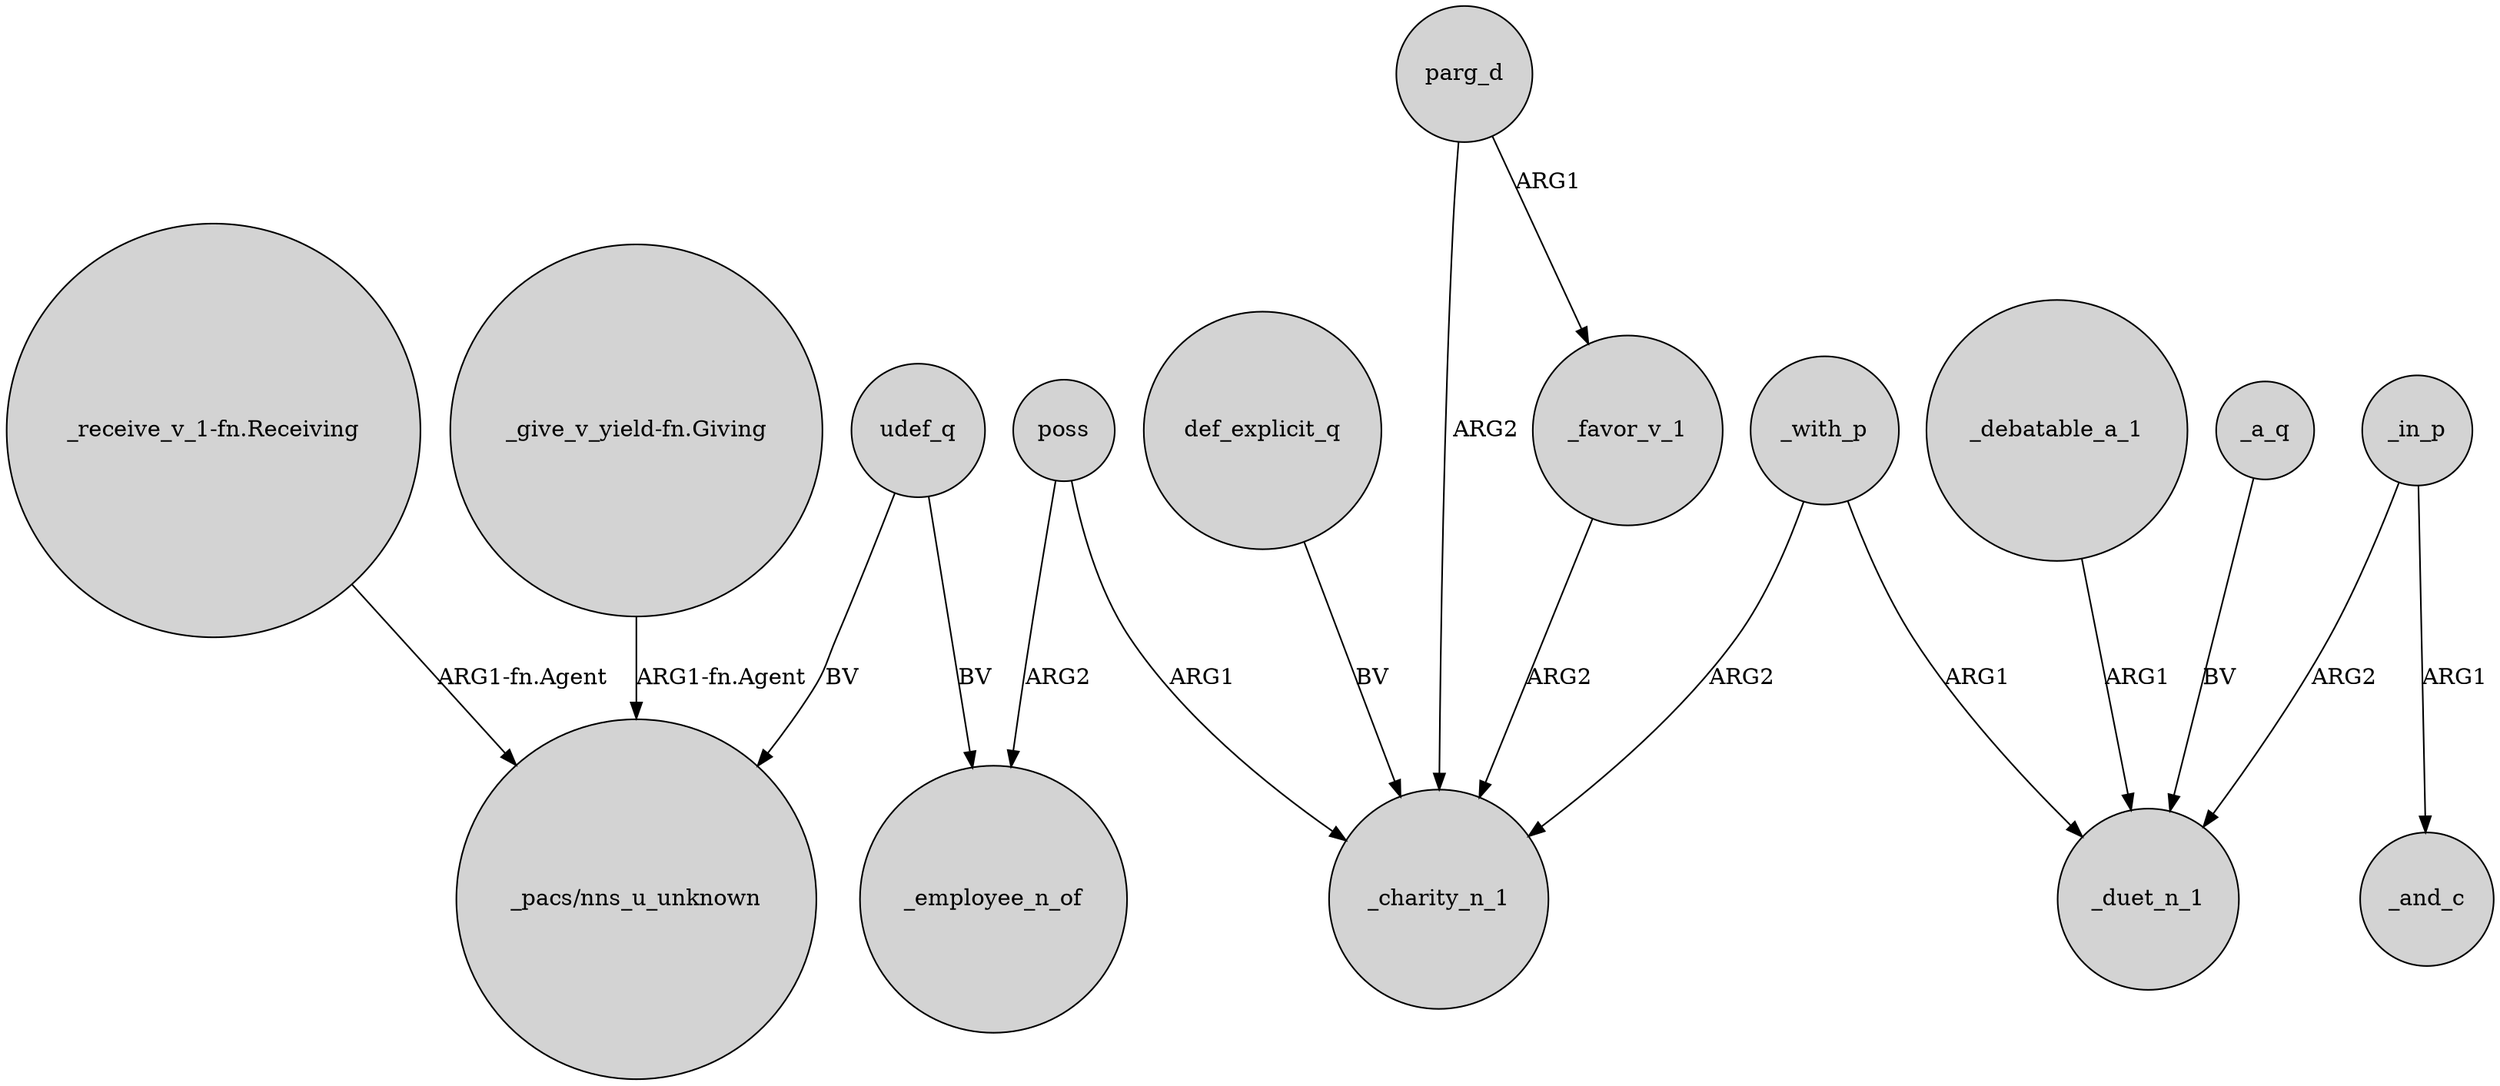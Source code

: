 digraph {
	node [shape=circle style=filled]
	"_receive_v_1-fn.Receiving" -> "_pacs/nns_u_unknown" [label="ARG1-fn.Agent"]
	_with_p -> _charity_n_1 [label=ARG2]
	parg_d -> _favor_v_1 [label=ARG1]
	_a_q -> _duet_n_1 [label=BV]
	"_give_v_yield-fn.Giving" -> "_pacs/nns_u_unknown" [label="ARG1-fn.Agent"]
	poss -> _charity_n_1 [label=ARG1]
	_in_p -> _duet_n_1 [label=ARG2]
	def_explicit_q -> _charity_n_1 [label=BV]
	_in_p -> _and_c [label=ARG1]
	udef_q -> _employee_n_of [label=BV]
	parg_d -> _charity_n_1 [label=ARG2]
	_with_p -> _duet_n_1 [label=ARG1]
	poss -> _employee_n_of [label=ARG2]
	_favor_v_1 -> _charity_n_1 [label=ARG2]
	_debatable_a_1 -> _duet_n_1 [label=ARG1]
	udef_q -> "_pacs/nns_u_unknown" [label=BV]
}
